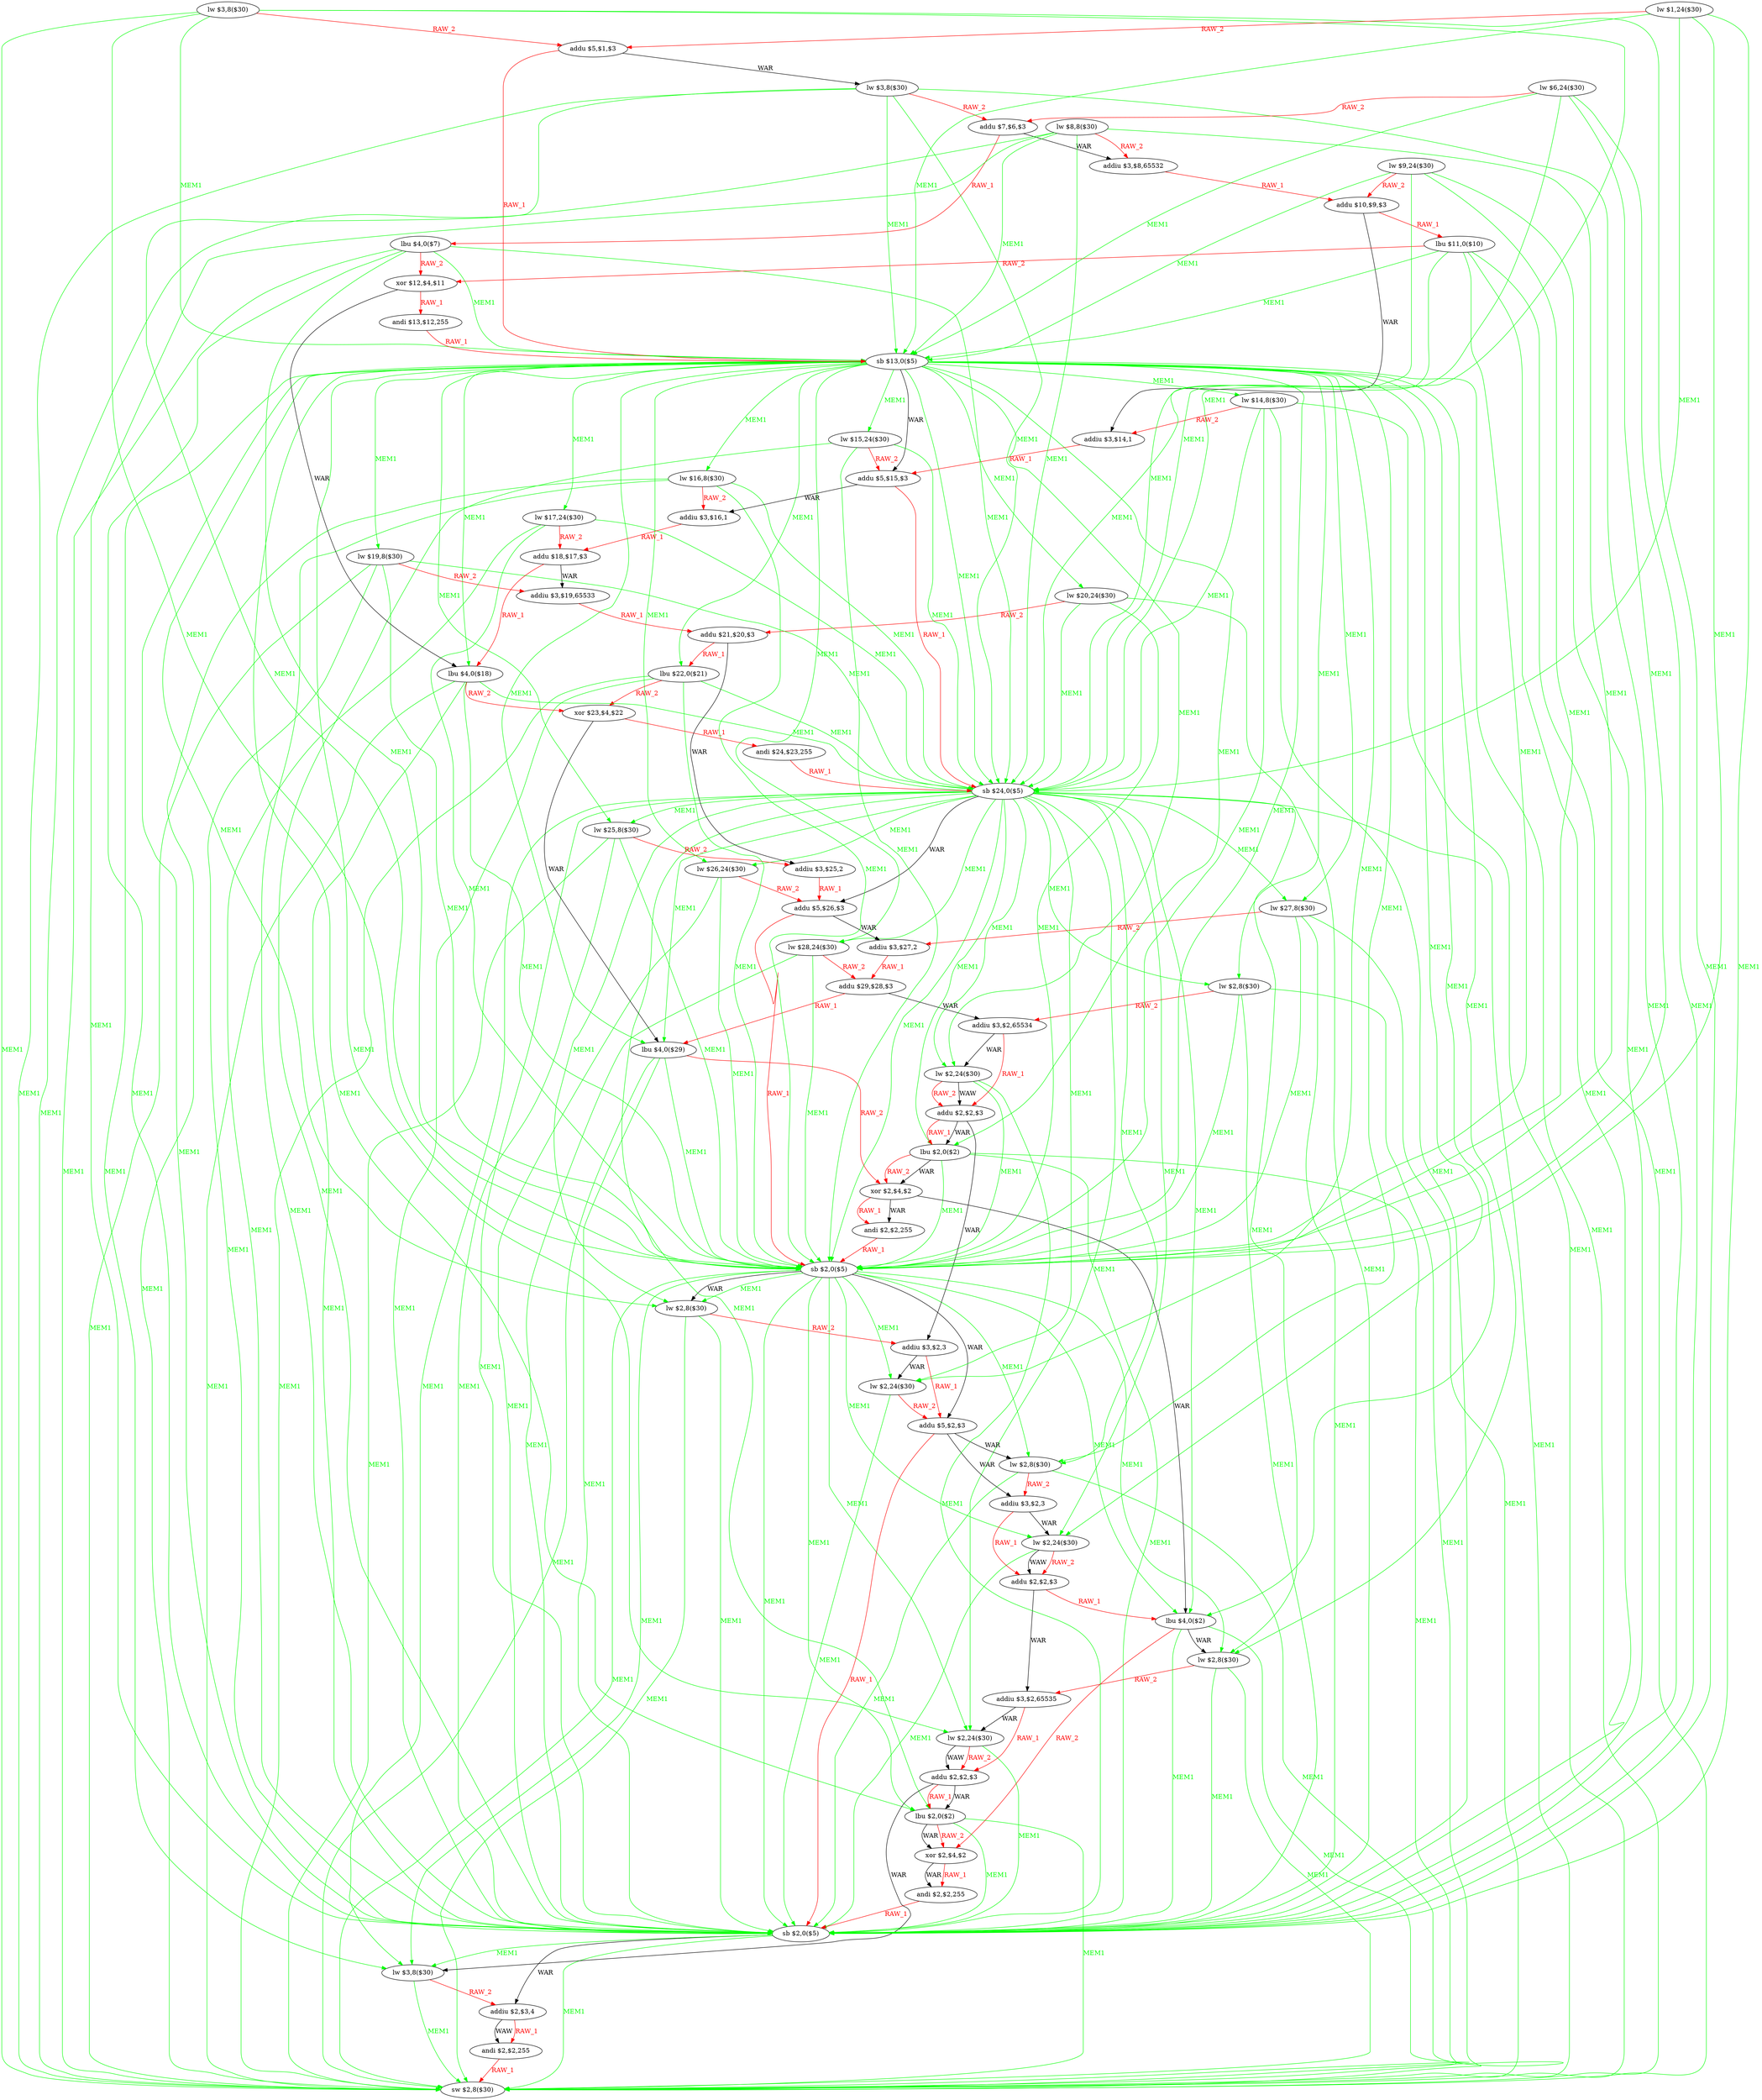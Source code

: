 digraph G1 {
node [shape = ellipse];
i0 [label = "lw $3,8($30)"] ;
i0 ->  i69 [color = green, fontcolor = green, label= "MEM1"];
i0 ->  i65 [color = green, fontcolor = green, label= "MEM1"];
i0 ->  i48 [color = green, fontcolor = green, label= "MEM1"];
i0 ->  i31 [color = green, fontcolor = green, label= "MEM1"];
i0 ->  i14 [color = green, fontcolor = green, label= "MEM1"];
i0 ->  i2 [color = red, fontcolor = red, label= "RAW_2"];
i69 [label = "sw $2,8($30)"] ;
i65 [label = "sb $2,0($5)"] ;
i65 ->  i69 [color = green, fontcolor = green, label= "MEM1"];
i65 ->  i67 [label= "WAR"];
i65 ->  i66 [color = green, fontcolor = green, label= "MEM1"];
i67 [label = "addiu $2,$3,4"] ;
i67 ->  i68 [color = red, fontcolor = red, label= "RAW_1"];
i67 ->  i68 [label= "WAW"];
i68 [label = "andi $2,$2,255"] ;
i68 ->  i69 [color = red, fontcolor = red, label= "RAW_1"];
i66 [label = "lw $3,8($30)"] ;
i66 ->  i69 [color = green, fontcolor = green, label= "MEM1"];
i66 ->  i67 [color = red, fontcolor = red, label= "RAW_2"];
i48 [label = "sb $2,0($5)"] ;
i48 ->  i69 [color = green, fontcolor = green, label= "MEM1"];
i48 ->  i66 [color = green, fontcolor = green, label= "MEM1"];
i48 ->  i65 [color = green, fontcolor = green, label= "MEM1"];
i48 ->  i62 [color = green, fontcolor = green, label= "MEM1"];
i48 ->  i60 [color = green, fontcolor = green, label= "MEM1"];
i48 ->  i58 [color = green, fontcolor = green, label= "MEM1"];
i48 ->  i57 [color = green, fontcolor = green, label= "MEM1"];
i48 ->  i55 [color = green, fontcolor = green, label= "MEM1"];
i48 ->  i53 [color = green, fontcolor = green, label= "MEM1"];
i48 ->  i52 [label= "WAR"];
i48 ->  i51 [color = green, fontcolor = green, label= "MEM1"];
i48 ->  i49 [label= "WAR"];
i48 ->  i49 [color = green, fontcolor = green, label= "MEM1"];
i62 [label = "lbu $2,0($2)"] ;
i62 ->  i69 [color = green, fontcolor = green, label= "MEM1"];
i62 ->  i65 [color = green, fontcolor = green, label= "MEM1"];
i62 ->  i63 [color = red, fontcolor = red, label= "RAW_2"];
i62 ->  i63 [label= "WAR"];
i63 [label = "xor $2,$4,$2"] ;
i63 ->  i64 [color = red, fontcolor = red, label= "RAW_1"];
i63 ->  i64 [label= "WAR"];
i64 [label = "andi $2,$2,255"] ;
i64 ->  i65 [color = red, fontcolor = red, label= "RAW_1"];
i60 [label = "lw $2,24($30)"] ;
i60 ->  i65 [color = green, fontcolor = green, label= "MEM1"];
i60 ->  i61 [color = red, fontcolor = red, label= "RAW_2"];
i60 ->  i61 [label= "WAW"];
i61 [label = "addu $2,$2,$3"] ;
i61 ->  i66 [label= "WAR"];
i61 ->  i62 [color = red, fontcolor = red, label= "RAW_1"];
i61 ->  i62 [label= "WAR"];
i58 [label = "lw $2,8($30)"] ;
i58 ->  i69 [color = green, fontcolor = green, label= "MEM1"];
i58 ->  i65 [color = green, fontcolor = green, label= "MEM1"];
i58 ->  i59 [color = red, fontcolor = red, label= "RAW_2"];
i59 [label = "addiu $3,$2,65535"] ;
i59 ->  i61 [color = red, fontcolor = red, label= "RAW_1"];
i59 ->  i60 [label= "WAR"];
i57 [label = "lbu $4,0($2)"] ;
i57 ->  i69 [color = green, fontcolor = green, label= "MEM1"];
i57 ->  i65 [color = green, fontcolor = green, label= "MEM1"];
i57 ->  i63 [color = red, fontcolor = red, label= "RAW_2"];
i57 ->  i58 [label= "WAR"];
i55 [label = "lw $2,24($30)"] ;
i55 ->  i65 [color = green, fontcolor = green, label= "MEM1"];
i55 ->  i56 [color = red, fontcolor = red, label= "RAW_2"];
i55 ->  i56 [label= "WAW"];
i56 [label = "addu $2,$2,$3"] ;
i56 ->  i59 [label= "WAR"];
i56 ->  i57 [color = red, fontcolor = red, label= "RAW_1"];
i53 [label = "lw $2,8($30)"] ;
i53 ->  i69 [color = green, fontcolor = green, label= "MEM1"];
i53 ->  i65 [color = green, fontcolor = green, label= "MEM1"];
i53 ->  i54 [color = red, fontcolor = red, label= "RAW_2"];
i54 [label = "addiu $3,$2,3"] ;
i54 ->  i56 [color = red, fontcolor = red, label= "RAW_1"];
i54 ->  i55 [label= "WAR"];
i52 [label = "addu $5,$2,$3"] ;
i52 ->  i65 [color = red, fontcolor = red, label= "RAW_1"];
i52 ->  i54 [label= "WAR"];
i52 ->  i53 [label= "WAR"];
i51 [label = "lw $2,24($30)"] ;
i51 ->  i65 [color = green, fontcolor = green, label= "MEM1"];
i51 ->  i52 [color = red, fontcolor = red, label= "RAW_2"];
i49 [label = "lw $2,8($30)"] ;
i49 ->  i69 [color = green, fontcolor = green, label= "MEM1"];
i49 ->  i65 [color = green, fontcolor = green, label= "MEM1"];
i49 ->  i50 [color = red, fontcolor = red, label= "RAW_2"];
i50 [label = "addiu $3,$2,3"] ;
i50 ->  i52 [color = red, fontcolor = red, label= "RAW_1"];
i50 ->  i51 [label= "WAR"];
i31 [label = "sb $24,0($5)"] ;
i31 ->  i69 [color = green, fontcolor = green, label= "MEM1"];
i31 ->  i66 [color = green, fontcolor = green, label= "MEM1"];
i31 ->  i65 [color = green, fontcolor = green, label= "MEM1"];
i31 ->  i62 [color = green, fontcolor = green, label= "MEM1"];
i31 ->  i60 [color = green, fontcolor = green, label= "MEM1"];
i31 ->  i58 [color = green, fontcolor = green, label= "MEM1"];
i31 ->  i57 [color = green, fontcolor = green, label= "MEM1"];
i31 ->  i55 [color = green, fontcolor = green, label= "MEM1"];
i31 ->  i53 [color = green, fontcolor = green, label= "MEM1"];
i31 ->  i51 [color = green, fontcolor = green, label= "MEM1"];
i31 ->  i49 [color = green, fontcolor = green, label= "MEM1"];
i31 ->  i48 [color = green, fontcolor = green, label= "MEM1"];
i31 ->  i45 [color = green, fontcolor = green, label= "MEM1"];
i31 ->  i43 [color = green, fontcolor = green, label= "MEM1"];
i31 ->  i41 [color = green, fontcolor = green, label= "MEM1"];
i31 ->  i40 [color = green, fontcolor = green, label= "MEM1"];
i31 ->  i38 [color = green, fontcolor = green, label= "MEM1"];
i31 ->  i36 [color = green, fontcolor = green, label= "MEM1"];
i31 ->  i35 [label= "WAR"];
i31 ->  i34 [color = green, fontcolor = green, label= "MEM1"];
i31 ->  i32 [color = green, fontcolor = green, label= "MEM1"];
i45 [label = "lbu $2,0($2)"] ;
i45 ->  i69 [color = green, fontcolor = green, label= "MEM1"];
i45 ->  i65 [color = green, fontcolor = green, label= "MEM1"];
i45 ->  i48 [color = green, fontcolor = green, label= "MEM1"];
i45 ->  i46 [color = red, fontcolor = red, label= "RAW_2"];
i45 ->  i46 [label= "WAR"];
i46 [label = "xor $2,$4,$2"] ;
i46 ->  i57 [label= "WAR"];
i46 ->  i47 [color = red, fontcolor = red, label= "RAW_1"];
i46 ->  i47 [label= "WAR"];
i47 [label = "andi $2,$2,255"] ;
i47 ->  i48 [color = red, fontcolor = red, label= "RAW_1"];
i43 [label = "lw $2,24($30)"] ;
i43 ->  i65 [color = green, fontcolor = green, label= "MEM1"];
i43 ->  i48 [color = green, fontcolor = green, label= "MEM1"];
i43 ->  i44 [color = red, fontcolor = red, label= "RAW_2"];
i43 ->  i44 [label= "WAW"];
i44 [label = "addu $2,$2,$3"] ;
i44 ->  i50 [label= "WAR"];
i44 ->  i45 [color = red, fontcolor = red, label= "RAW_1"];
i44 ->  i45 [label= "WAR"];
i41 [label = "lw $2,8($30)"] ;
i41 ->  i69 [color = green, fontcolor = green, label= "MEM1"];
i41 ->  i65 [color = green, fontcolor = green, label= "MEM1"];
i41 ->  i48 [color = green, fontcolor = green, label= "MEM1"];
i41 ->  i42 [color = red, fontcolor = red, label= "RAW_2"];
i42 [label = "addiu $3,$2,65534"] ;
i42 ->  i44 [color = red, fontcolor = red, label= "RAW_1"];
i42 ->  i43 [label= "WAR"];
i40 [label = "lbu $4,0($29)"] ;
i40 ->  i69 [color = green, fontcolor = green, label= "MEM1"];
i40 ->  i65 [color = green, fontcolor = green, label= "MEM1"];
i40 ->  i48 [color = green, fontcolor = green, label= "MEM1"];
i40 ->  i46 [color = red, fontcolor = red, label= "RAW_2"];
i38 [label = "lw $28,24($30)"] ;
i38 ->  i65 [color = green, fontcolor = green, label= "MEM1"];
i38 ->  i48 [color = green, fontcolor = green, label= "MEM1"];
i38 ->  i39 [color = red, fontcolor = red, label= "RAW_2"];
i39 [label = "addu $29,$28,$3"] ;
i39 ->  i42 [label= "WAR"];
i39 ->  i40 [color = red, fontcolor = red, label= "RAW_1"];
i36 [label = "lw $27,8($30)"] ;
i36 ->  i69 [color = green, fontcolor = green, label= "MEM1"];
i36 ->  i65 [color = green, fontcolor = green, label= "MEM1"];
i36 ->  i48 [color = green, fontcolor = green, label= "MEM1"];
i36 ->  i37 [color = red, fontcolor = red, label= "RAW_2"];
i37 [label = "addiu $3,$27,2"] ;
i37 ->  i39 [color = red, fontcolor = red, label= "RAW_1"];
i35 [label = "addu $5,$26,$3"] ;
i35 ->  i48 [color = red, fontcolor = red, label= "RAW_1"];
i35 ->  i37 [label= "WAR"];
i34 [label = "lw $26,24($30)"] ;
i34 ->  i65 [color = green, fontcolor = green, label= "MEM1"];
i34 ->  i48 [color = green, fontcolor = green, label= "MEM1"];
i34 ->  i35 [color = red, fontcolor = red, label= "RAW_2"];
i32 [label = "lw $25,8($30)"] ;
i32 ->  i69 [color = green, fontcolor = green, label= "MEM1"];
i32 ->  i65 [color = green, fontcolor = green, label= "MEM1"];
i32 ->  i48 [color = green, fontcolor = green, label= "MEM1"];
i32 ->  i33 [color = red, fontcolor = red, label= "RAW_2"];
i33 [label = "addiu $3,$25,2"] ;
i33 ->  i35 [color = red, fontcolor = red, label= "RAW_1"];
i14 [label = "sb $13,0($5)"] ;
i14 ->  i69 [color = green, fontcolor = green, label= "MEM1"];
i14 ->  i66 [color = green, fontcolor = green, label= "MEM1"];
i14 ->  i65 [color = green, fontcolor = green, label= "MEM1"];
i14 ->  i62 [color = green, fontcolor = green, label= "MEM1"];
i14 ->  i60 [color = green, fontcolor = green, label= "MEM1"];
i14 ->  i58 [color = green, fontcolor = green, label= "MEM1"];
i14 ->  i57 [color = green, fontcolor = green, label= "MEM1"];
i14 ->  i55 [color = green, fontcolor = green, label= "MEM1"];
i14 ->  i53 [color = green, fontcolor = green, label= "MEM1"];
i14 ->  i51 [color = green, fontcolor = green, label= "MEM1"];
i14 ->  i49 [color = green, fontcolor = green, label= "MEM1"];
i14 ->  i48 [color = green, fontcolor = green, label= "MEM1"];
i14 ->  i45 [color = green, fontcolor = green, label= "MEM1"];
i14 ->  i43 [color = green, fontcolor = green, label= "MEM1"];
i14 ->  i41 [color = green, fontcolor = green, label= "MEM1"];
i14 ->  i40 [color = green, fontcolor = green, label= "MEM1"];
i14 ->  i38 [color = green, fontcolor = green, label= "MEM1"];
i14 ->  i36 [color = green, fontcolor = green, label= "MEM1"];
i14 ->  i34 [color = green, fontcolor = green, label= "MEM1"];
i14 ->  i32 [color = green, fontcolor = green, label= "MEM1"];
i14 ->  i31 [color = green, fontcolor = green, label= "MEM1"];
i14 ->  i28 [color = green, fontcolor = green, label= "MEM1"];
i14 ->  i26 [color = green, fontcolor = green, label= "MEM1"];
i14 ->  i24 [color = green, fontcolor = green, label= "MEM1"];
i14 ->  i23 [color = green, fontcolor = green, label= "MEM1"];
i14 ->  i21 [color = green, fontcolor = green, label= "MEM1"];
i14 ->  i19 [color = green, fontcolor = green, label= "MEM1"];
i14 ->  i18 [label= "WAR"];
i14 ->  i17 [color = green, fontcolor = green, label= "MEM1"];
i14 ->  i15 [color = green, fontcolor = green, label= "MEM1"];
i28 [label = "lbu $22,0($21)"] ;
i28 ->  i69 [color = green, fontcolor = green, label= "MEM1"];
i28 ->  i65 [color = green, fontcolor = green, label= "MEM1"];
i28 ->  i48 [color = green, fontcolor = green, label= "MEM1"];
i28 ->  i31 [color = green, fontcolor = green, label= "MEM1"];
i28 ->  i29 [color = red, fontcolor = red, label= "RAW_2"];
i29 [label = "xor $23,$4,$22"] ;
i29 ->  i40 [label= "WAR"];
i29 ->  i30 [color = red, fontcolor = red, label= "RAW_1"];
i30 [label = "andi $24,$23,255"] ;
i30 ->  i31 [color = red, fontcolor = red, label= "RAW_1"];
i26 [label = "lw $20,24($30)"] ;
i26 ->  i65 [color = green, fontcolor = green, label= "MEM1"];
i26 ->  i48 [color = green, fontcolor = green, label= "MEM1"];
i26 ->  i31 [color = green, fontcolor = green, label= "MEM1"];
i26 ->  i27 [color = red, fontcolor = red, label= "RAW_2"];
i27 [label = "addu $21,$20,$3"] ;
i27 ->  i33 [label= "WAR"];
i27 ->  i28 [color = red, fontcolor = red, label= "RAW_1"];
i24 [label = "lw $19,8($30)"] ;
i24 ->  i69 [color = green, fontcolor = green, label= "MEM1"];
i24 ->  i65 [color = green, fontcolor = green, label= "MEM1"];
i24 ->  i48 [color = green, fontcolor = green, label= "MEM1"];
i24 ->  i31 [color = green, fontcolor = green, label= "MEM1"];
i24 ->  i25 [color = red, fontcolor = red, label= "RAW_2"];
i25 [label = "addiu $3,$19,65533"] ;
i25 ->  i27 [color = red, fontcolor = red, label= "RAW_1"];
i23 [label = "lbu $4,0($18)"] ;
i23 ->  i69 [color = green, fontcolor = green, label= "MEM1"];
i23 ->  i65 [color = green, fontcolor = green, label= "MEM1"];
i23 ->  i48 [color = green, fontcolor = green, label= "MEM1"];
i23 ->  i31 [color = green, fontcolor = green, label= "MEM1"];
i23 ->  i29 [color = red, fontcolor = red, label= "RAW_2"];
i21 [label = "lw $17,24($30)"] ;
i21 ->  i65 [color = green, fontcolor = green, label= "MEM1"];
i21 ->  i48 [color = green, fontcolor = green, label= "MEM1"];
i21 ->  i31 [color = green, fontcolor = green, label= "MEM1"];
i21 ->  i22 [color = red, fontcolor = red, label= "RAW_2"];
i22 [label = "addu $18,$17,$3"] ;
i22 ->  i25 [label= "WAR"];
i22 ->  i23 [color = red, fontcolor = red, label= "RAW_1"];
i19 [label = "lw $16,8($30)"] ;
i19 ->  i69 [color = green, fontcolor = green, label= "MEM1"];
i19 ->  i65 [color = green, fontcolor = green, label= "MEM1"];
i19 ->  i48 [color = green, fontcolor = green, label= "MEM1"];
i19 ->  i31 [color = green, fontcolor = green, label= "MEM1"];
i19 ->  i20 [color = red, fontcolor = red, label= "RAW_2"];
i20 [label = "addiu $3,$16,1"] ;
i20 ->  i22 [color = red, fontcolor = red, label= "RAW_1"];
i18 [label = "addu $5,$15,$3"] ;
i18 ->  i31 [color = red, fontcolor = red, label= "RAW_1"];
i18 ->  i20 [label= "WAR"];
i17 [label = "lw $15,24($30)"] ;
i17 ->  i65 [color = green, fontcolor = green, label= "MEM1"];
i17 ->  i48 [color = green, fontcolor = green, label= "MEM1"];
i17 ->  i31 [color = green, fontcolor = green, label= "MEM1"];
i17 ->  i18 [color = red, fontcolor = red, label= "RAW_2"];
i15 [label = "lw $14,8($30)"] ;
i15 ->  i69 [color = green, fontcolor = green, label= "MEM1"];
i15 ->  i65 [color = green, fontcolor = green, label= "MEM1"];
i15 ->  i48 [color = green, fontcolor = green, label= "MEM1"];
i15 ->  i31 [color = green, fontcolor = green, label= "MEM1"];
i15 ->  i16 [color = red, fontcolor = red, label= "RAW_2"];
i16 [label = "addiu $3,$14,1"] ;
i16 ->  i18 [color = red, fontcolor = red, label= "RAW_1"];
i2 [label = "addu $5,$1,$3"] ;
i2 ->  i14 [color = red, fontcolor = red, label= "RAW_1"];
i2 ->  i3 [label= "WAR"];
i3 [label = "lw $3,8($30)"] ;
i3 ->  i69 [color = green, fontcolor = green, label= "MEM1"];
i3 ->  i65 [color = green, fontcolor = green, label= "MEM1"];
i3 ->  i48 [color = green, fontcolor = green, label= "MEM1"];
i3 ->  i31 [color = green, fontcolor = green, label= "MEM1"];
i3 ->  i14 [color = green, fontcolor = green, label= "MEM1"];
i3 ->  i5 [color = red, fontcolor = red, label= "RAW_2"];
i5 [label = "addu $7,$6,$3"] ;
i5 ->  i8 [label= "WAR"];
i5 ->  i6 [color = red, fontcolor = red, label= "RAW_1"];
i8 [label = "addiu $3,$8,65532"] ;
i8 ->  i10 [color = red, fontcolor = red, label= "RAW_1"];
i10 [label = "addu $10,$9,$3"] ;
i10 ->  i16 [label= "WAR"];
i10 ->  i11 [color = red, fontcolor = red, label= "RAW_1"];
i11 [label = "lbu $11,0($10)"] ;
i11 ->  i69 [color = green, fontcolor = green, label= "MEM1"];
i11 ->  i65 [color = green, fontcolor = green, label= "MEM1"];
i11 ->  i48 [color = green, fontcolor = green, label= "MEM1"];
i11 ->  i31 [color = green, fontcolor = green, label= "MEM1"];
i11 ->  i14 [color = green, fontcolor = green, label= "MEM1"];
i11 ->  i12 [color = red, fontcolor = red, label= "RAW_2"];
i12 [label = "xor $12,$4,$11"] ;
i12 ->  i23 [label= "WAR"];
i12 ->  i13 [color = red, fontcolor = red, label= "RAW_1"];
i13 [label = "andi $13,$12,255"] ;
i13 ->  i14 [color = red, fontcolor = red, label= "RAW_1"];
i6 [label = "lbu $4,0($7)"] ;
i6 ->  i69 [color = green, fontcolor = green, label= "MEM1"];
i6 ->  i65 [color = green, fontcolor = green, label= "MEM1"];
i6 ->  i48 [color = green, fontcolor = green, label= "MEM1"];
i6 ->  i31 [color = green, fontcolor = green, label= "MEM1"];
i6 ->  i14 [color = green, fontcolor = green, label= "MEM1"];
i6 ->  i12 [color = red, fontcolor = red, label= "RAW_2"];
i1 [label = "lw $1,24($30)"] ;
i1 ->  i65 [color = green, fontcolor = green, label= "MEM1"];
i1 ->  i48 [color = green, fontcolor = green, label= "MEM1"];
i1 ->  i31 [color = green, fontcolor = green, label= "MEM1"];
i1 ->  i14 [color = green, fontcolor = green, label= "MEM1"];
i1 ->  i2 [color = red, fontcolor = red, label= "RAW_2"];
i4 [label = "lw $6,24($30)"] ;
i4 ->  i65 [color = green, fontcolor = green, label= "MEM1"];
i4 ->  i48 [color = green, fontcolor = green, label= "MEM1"];
i4 ->  i31 [color = green, fontcolor = green, label= "MEM1"];
i4 ->  i14 [color = green, fontcolor = green, label= "MEM1"];
i4 ->  i5 [color = red, fontcolor = red, label= "RAW_2"];
i7 [label = "lw $8,8($30)"] ;
i7 ->  i69 [color = green, fontcolor = green, label= "MEM1"];
i7 ->  i65 [color = green, fontcolor = green, label= "MEM1"];
i7 ->  i48 [color = green, fontcolor = green, label= "MEM1"];
i7 ->  i31 [color = green, fontcolor = green, label= "MEM1"];
i7 ->  i14 [color = green, fontcolor = green, label= "MEM1"];
i7 ->  i8 [color = red, fontcolor = red, label= "RAW_2"];
i9 [label = "lw $9,24($30)"] ;
i9 ->  i65 [color = green, fontcolor = green, label= "MEM1"];
i9 ->  i48 [color = green, fontcolor = green, label= "MEM1"];
i9 ->  i31 [color = green, fontcolor = green, label= "MEM1"];
i9 ->  i14 [color = green, fontcolor = green, label= "MEM1"];
i9 ->  i10 [color = red, fontcolor = red, label= "RAW_2"];
}
